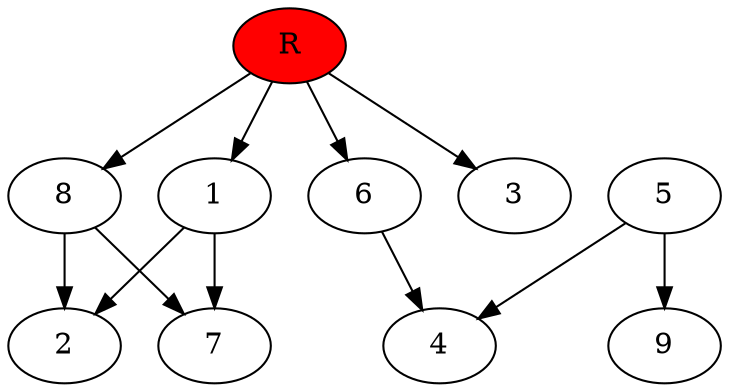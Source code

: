 digraph prb20675 {
	1
	2
	3
	4
	5
	6
	7
	8
	R [fillcolor="#ff0000" style=filled]
	1 -> 2
	1 -> 7
	5 -> 4
	5 -> 9
	6 -> 4
	8 -> 2
	8 -> 7
	R -> 1
	R -> 3
	R -> 6
	R -> 8
}
